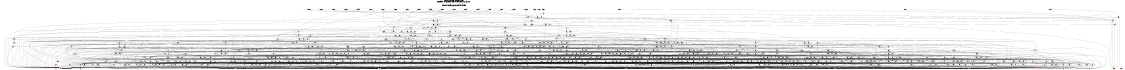 # Network structure generated by ABC

digraph network {
size = "7.5,10";
center = true;
edge [dir = back];

{
  node [shape = plaintext];
  edge [style = invis];
  LevelTitle1 [label=""];
  LevelTitle2 [label=""];
  Level16 [label = ""];
  Level15 [label = ""];
  Level14 [label = ""];
  Level13 [label = ""];
  Level12 [label = ""];
  Level11 [label = ""];
  Level10 [label = ""];
  Level9 [label = ""];
  Level8 [label = ""];
  Level7 [label = ""];
  Level6 [label = ""];
  Level5 [label = ""];
  Level4 [label = ""];
  Level3 [label = ""];
  Level2 [label = ""];
  Level1 [label = ""];
  Level0 [label = ""];
  LevelTitle1 ->  LevelTitle2 ->  Level16 ->  Level15 ->  Level14 ->  Level13 ->  Level12 ->  Level11 ->  Level10 ->  Level9 ->  Level8 ->  Level7 ->  Level6 ->  Level5 ->  Level4 ->  Level3 ->  Level2 ->  Level1 ->  Level0;
}

{
  rank = same;
  LevelTitle1;
  title1 [shape=plaintext,
          fontsize=20,
          fontname = "Times-Roman",
          label="Network structure visualized by ABC\nBenchmark \"s1488.bench\". Time was Thu Oct  8 20:27:45 2020. "
         ];
}

{
  rank = same;
  LevelTitle2;
  title2 [shape=plaintext,
          fontsize=18,
          fontname = "Times-Roman",
          label="The network contains 663 logic nodes and 6 latches.\n"
         ];
}

{
  rank = same;
  Level16;
  Node10 [label = "v13_D_20", shape = invtriangle, color = coral, fillcolor = coral];
  Node11 [label = "v13_D_21", shape = invtriangle, color = coral, fillcolor = coral];
  Node12 [label = "v13_D_16", shape = invtriangle, color = coral, fillcolor = coral];
  Node13 [label = "v13_D_22", shape = invtriangle, color = coral, fillcolor = coral];
  Node14 [label = "v13_D_19", shape = invtriangle, color = coral, fillcolor = coral];
  Node15 [label = "v13_D_18", shape = invtriangle, color = coral, fillcolor = coral];
  Node16 [label = "v13_D_11", shape = invtriangle, color = coral, fillcolor = coral];
  Node17 [label = "v13_D_23", shape = invtriangle, color = coral, fillcolor = coral];
  Node18 [label = "v13_D_6", shape = invtriangle, color = coral, fillcolor = coral];
  Node19 [label = "v13_D_15", shape = invtriangle, color = coral, fillcolor = coral];
  Node20 [label = "v13_D_9", shape = invtriangle, color = coral, fillcolor = coral];
  Node21 [label = "v13_D_10", shape = invtriangle, color = coral, fillcolor = coral];
  Node22 [label = "v13_D_8", shape = invtriangle, color = coral, fillcolor = coral];
  Node23 [label = "v13_D_24", shape = invtriangle, color = coral, fillcolor = coral];
  Node24 [label = "v13_D_14", shape = invtriangle, color = coral, fillcolor = coral];
  Node25 [label = "v13_D_7", shape = invtriangle, color = coral, fillcolor = coral];
  Node26 [label = "v13_D_17", shape = invtriangle, color = coral, fillcolor = coral];
  Node27 [label = "v13_D_12", shape = invtriangle, color = coral, fillcolor = coral];
  Node28 [label = "v13_D_13", shape = invtriangle, color = coral, fillcolor = coral];
  Node30 [label = "v12L_in", shape = box, color = coral, fillcolor = coral];
  Node33 [label = "v11L_in", shape = box, color = coral, fillcolor = coral];
  Node36 [label = "v10L_in", shape = box, color = coral, fillcolor = coral];
  Node39 [label = "v9L_in", shape = box, color = coral, fillcolor = coral];
  Node42 [label = "v8L_in", shape = box, color = coral, fillcolor = coral];
  Node45 [label = "v7L_in", shape = box, color = coral, fillcolor = coral];
}

{
  rank = same;
  Level15;
  Node616 [label = "616\n", shape = ellipse];
}

{
  rank = same;
  Level14;
  Node508 [label = "508\n", shape = ellipse];
  Node553 [label = "553\n", shape = ellipse];
  Node615 [label = "615\n", shape = ellipse];
  Node668 [label = "668\n", shape = ellipse];
}

{
  rank = same;
  Level13;
  Node461 [label = "461\n", shape = ellipse];
  Node507 [label = "507\n", shape = ellipse];
  Node552 [label = "552\n", shape = ellipse];
  Node613 [label = "613\n", shape = ellipse];
  Node667 [label = "667\n", shape = ellipse];
}

{
  rank = same;
  Level12;
  Node408 [label = "408\n", shape = ellipse];
  Node460 [label = "460\n", shape = ellipse];
  Node505 [label = "505\n", shape = ellipse];
  Node550 [label = "550\n", shape = ellipse];
  Node612 [label = "612\n", shape = ellipse];
  Node665 [label = "665\n", shape = ellipse];
  Node709 [label = "709\n", shape = ellipse];
}

{
  rank = same;
  Level11;
  Node377 [label = "377\n", shape = ellipse];
  Node407 [label = "407\n", shape = ellipse];
  Node459 [label = "459\n", shape = ellipse];
  Node490 [label = "490\n", shape = ellipse];
  Node549 [label = "549\n", shape = ellipse];
  Node611 [label = "611\n", shape = ellipse];
  Node644 [label = "644\n", shape = ellipse];
  Node708 [label = "708\n", shape = ellipse];
}

{
  rank = same;
  Level10;
  Node230 [label = "230\n", shape = ellipse];
  Node264 [label = "264\n", shape = ellipse];
  Node301 [label = "301\n", shape = ellipse];
  Node317 [label = "317\n", shape = ellipse];
  Node359 [label = "359\n", shape = ellipse];
  Node370 [label = "370\n", shape = ellipse];
  Node397 [label = "397\n", shape = ellipse];
  Node451 [label = "451\n", shape = ellipse];
  Node489 [label = "489\n", shape = ellipse];
  Node547 [label = "547\n", shape = ellipse];
  Node609 [label = "609\n", shape = ellipse];
  Node643 [label = "643\n", shape = ellipse];
  Node707 [label = "707\n", shape = ellipse];
}

{
  rank = same;
  Level9;
  Node229 [label = "229\n", shape = ellipse];
  Node262 [label = "262\n", shape = ellipse];
  Node299 [label = "299\n", shape = ellipse];
  Node300 [label = "300\n", shape = ellipse];
  Node316 [label = "316\n", shape = ellipse];
  Node337 [label = "337\n", shape = ellipse];
  Node358 [label = "358\n", shape = ellipse];
  Node369 [label = "369\n", shape = ellipse];
  Node396 [label = "396\n", shape = ellipse];
  Node450 [label = "450\n", shape = ellipse];
  Node487 [label = "487\n", shape = ellipse];
  Node532 [label = "532\n", shape = ellipse];
  Node608 [label = "608\n", shape = ellipse];
  Node614 [label = "614\n", shape = ellipse];
  Node642 [label = "642\n", shape = ellipse];
  Node701 [label = "701\n", shape = ellipse];
}

{
  rank = same;
  Level8;
  Node103 [label = "103\n", shape = ellipse];
  Node117 [label = "117\n", shape = ellipse];
  Node138 [label = "138\n", shape = ellipse];
  Node174 [label = "174\n", shape = ellipse];
  Node185 [label = "185\n", shape = ellipse];
  Node228 [label = "228\n", shape = ellipse];
  Node261 [label = "261\n", shape = ellipse];
  Node263 [label = "263\n", shape = ellipse];
  Node287 [label = "287\n", shape = ellipse];
  Node298 [label = "298\n", shape = ellipse];
  Node311 [label = "311\n", shape = ellipse];
  Node336 [label = "336\n", shape = ellipse];
  Node357 [label = "357\n", shape = ellipse];
  Node368 [label = "368\n", shape = ellipse];
  Node395 [label = "395\n", shape = ellipse];
  Node448 [label = "448\n", shape = ellipse];
  Node449 [label = "449\n", shape = ellipse];
  Node486 [label = "486\n", shape = ellipse];
  Node531 [label = "531\n", shape = ellipse];
  Node571 [label = "571\n", shape = ellipse];
  Node596 [label = "596\n", shape = ellipse];
  Node633 [label = "633\n", shape = ellipse];
  Node666 [label = "666\n", shape = ellipse];
  Node677 [label = "677\n", shape = ellipse];
  Node700 [label = "700\n", shape = ellipse];
}

{
  rank = same;
  Level7;
  Node63 [label = "63\n", shape = ellipse];
  Node102 [label = "102\n", shape = ellipse];
  Node116 [label = "116\n", shape = ellipse];
  Node136 [label = "136\n", shape = ellipse];
  Node149 [label = "149\n", shape = ellipse];
  Node173 [label = "173\n", shape = ellipse];
  Node183 [label = "183\n", shape = ellipse];
  Node199 [label = "199\n", shape = ellipse];
  Node213 [label = "213\n", shape = ellipse];
  Node227 [label = "227\n", shape = ellipse];
  Node241 [label = "241\n", shape = ellipse];
  Node259 [label = "259\n", shape = ellipse];
  Node286 [label = "286\n", shape = ellipse];
  Node297 [label = "297\n", shape = ellipse];
  Node310 [label = "310\n", shape = ellipse];
  Node335 [label = "335\n", shape = ellipse];
  Node350 [label = "350\n", shape = ellipse];
  Node367 [label = "367\n", shape = ellipse];
  Node383 [label = "383\n", shape = ellipse];
  Node394 [label = "394\n", shape = ellipse];
  Node406 [label = "406\n", shape = ellipse];
  Node428 [label = "428\n", shape = ellipse];
  Node434 [label = "434\n", shape = ellipse];
  Node442 [label = "442\n", shape = ellipse];
  Node458 [label = "458\n", shape = ellipse];
  Node485 [label = "485\n", shape = ellipse];
  Node530 [label = "530\n", shape = ellipse];
  Node548 [label = "548\n", shape = ellipse];
  Node562 [label = "562\n", shape = ellipse];
  Node570 [label = "570\n", shape = ellipse];
  Node595 [label = "595\n", shape = ellipse];
  Node602 [label = "602\n", shape = ellipse];
  Node610 [label = "610\n", shape = ellipse];
  Node632 [label = "632\n", shape = ellipse];
  Node664 [label = "664\n", shape = ellipse];
  Node676 [label = "676\n", shape = ellipse];
  Node688 [label = "688\n", shape = ellipse];
  Node699 [label = "699\n", shape = ellipse];
}

{
  rank = same;
  Level6;
  Node62 [label = "62\n", shape = ellipse];
  Node74 [label = "74\n", shape = ellipse];
  Node87 [label = "87\n", shape = ellipse];
  Node101 [label = "101\n", shape = ellipse];
  Node115 [label = "115\n", shape = ellipse];
  Node135 [label = "135\n", shape = ellipse];
  Node148 [label = "148\n", shape = ellipse];
  Node158 [label = "158\n", shape = ellipse];
  Node172 [label = "172\n", shape = ellipse];
  Node182 [label = "182\n", shape = ellipse];
  Node198 [label = "198\n", shape = ellipse];
  Node212 [label = "212\n", shape = ellipse];
  Node223 [label = "223\n", shape = ellipse];
  Node240 [label = "240\n", shape = ellipse];
  Node258 [label = "258\n", shape = ellipse];
  Node273 [label = "273\n", shape = ellipse];
  Node280 [label = "280\n", shape = ellipse];
  Node296 [label = "296\n", shape = ellipse];
  Node309 [label = "309\n", shape = ellipse];
  Node325 [label = "325\n", shape = ellipse];
  Node331 [label = "331\n", shape = ellipse];
  Node349 [label = "349\n", shape = ellipse];
  Node356 [label = "356\n", shape = ellipse];
  Node366 [label = "366\n", shape = ellipse];
  Node376 [label = "376\n", shape = ellipse];
  Node382 [label = "382\n", shape = ellipse];
  Node387 [label = "387\n", shape = ellipse];
  Node390 [label = "390\n", shape = ellipse];
  Node405 [label = "405\n", shape = ellipse];
  Node420 [label = "420\n", shape = ellipse];
  Node427 [label = "427\n", shape = ellipse];
  Node433 [label = "433\n", shape = ellipse];
  Node441 [label = "441\n", shape = ellipse];
  Node457 [label = "457\n", shape = ellipse];
  Node484 [label = "484\n", shape = ellipse];
  Node506 [label = "506\n", shape = ellipse];
  Node524 [label = "524\n", shape = ellipse];
  Node540 [label = "540\n", shape = ellipse];
  Node561 [label = "561\n", shape = ellipse];
  Node568 [label = "568\n", shape = ellipse];
  Node579 [label = "579\n", shape = ellipse];
  Node594 [label = "594\n", shape = ellipse];
  Node601 [label = "601\n", shape = ellipse];
  Node631 [label = "631\n", shape = ellipse];
  Node640 [label = "640\n", shape = ellipse];
  Node656 [label = "656\n", shape = ellipse];
  Node663 [label = "663\n", shape = ellipse];
  Node675 [label = "675\n", shape = ellipse];
  Node687 [label = "687\n", shape = ellipse];
  Node698 [label = "698\n", shape = ellipse];
}

{
  rank = same;
  Level5;
  Node61 [label = "61\n", shape = ellipse];
  Node73 [label = "73\n", shape = ellipse];
  Node86 [label = "86\n", shape = ellipse];
  Node100 [label = "100\n", shape = ellipse];
  Node114 [label = "114\n", shape = ellipse];
  Node133 [label = "133\n", shape = ellipse];
  Node134 [label = "134\n", shape = ellipse];
  Node147 [label = "147\n", shape = ellipse];
  Node157 [label = "157\n", shape = ellipse];
  Node170 [label = "170\n", shape = ellipse];
  Node171 [label = "171\n", shape = ellipse];
  Node181 [label = "181\n", shape = ellipse];
  Node190 [label = "190\n", shape = ellipse];
  Node206 [label = "206\n", shape = ellipse];
  Node211 [label = "211\n", shape = ellipse];
  Node222 [label = "222\n", shape = ellipse];
  Node239 [label = "239\n", shape = ellipse];
  Node256 [label = "256\n", shape = ellipse];
  Node272 [label = "272\n", shape = ellipse];
  Node279 [label = "279\n", shape = ellipse];
  Node295 [label = "295\n", shape = ellipse];
  Node307 [label = "307\n", shape = ellipse];
  Node324 [label = "324\n", shape = ellipse];
  Node330 [label = "330\n", shape = ellipse];
  Node334 [label = "334\n", shape = ellipse];
  Node347 [label = "347\n", shape = ellipse];
  Node355 [label = "355\n", shape = ellipse];
  Node365 [label = "365\n", shape = ellipse];
  Node375 [label = "375\n", shape = ellipse];
  Node381 [label = "381\n", shape = ellipse];
  Node386 [label = "386\n", shape = ellipse];
  Node389 [label = "389\n", shape = ellipse];
  Node404 [label = "404\n", shape = ellipse];
  Node419 [label = "419\n", shape = ellipse];
  Node426 [label = "426\n", shape = ellipse];
  Node432 [label = "432\n", shape = ellipse];
  Node440 [label = "440\n", shape = ellipse];
  Node447 [label = "447\n", shape = ellipse];
  Node456 [label = "456\n", shape = ellipse];
  Node472 [label = "472\n", shape = ellipse];
  Node483 [label = "483\n", shape = ellipse];
  Node488 [label = "488\n", shape = ellipse];
  Node500 [label = "500\n", shape = ellipse];
  Node523 [label = "523\n", shape = ellipse];
  Node539 [label = "539\n", shape = ellipse];
  Node546 [label = "546\n", shape = ellipse];
  Node551 [label = "551\n", shape = ellipse];
  Node560 [label = "560\n", shape = ellipse];
  Node567 [label = "567\n", shape = ellipse];
  Node578 [label = "578\n", shape = ellipse];
  Node593 [label = "593\n", shape = ellipse];
  Node600 [label = "600\n", shape = ellipse];
  Node624 [label = "624\n", shape = ellipse];
  Node630 [label = "630\n", shape = ellipse];
  Node639 [label = "639\n", shape = ellipse];
  Node655 [label = "655\n", shape = ellipse];
  Node662 [label = "662\n", shape = ellipse];
  Node674 [label = "674\n", shape = ellipse];
  Node686 [label = "686\n", shape = ellipse];
  Node697 [label = "697\n", shape = ellipse];
  Node706 [label = "706\n", shape = ellipse];
}

{
  rank = same;
  Level4;
  Node54 [label = "54\n", shape = ellipse];
  Node60 [label = "60\n", shape = ellipse];
  Node72 [label = "72\n", shape = ellipse];
  Node78 [label = "78\n", shape = ellipse];
  Node85 [label = "85\n", shape = ellipse];
  Node99 [label = "99\n", shape = ellipse];
  Node113 [label = "113\n", shape = ellipse];
  Node128 [label = "128\n", shape = ellipse];
  Node132 [label = "132\n", shape = ellipse];
  Node137 [label = "137\n", shape = ellipse];
  Node146 [label = "146\n", shape = ellipse];
  Node156 [label = "156\n", shape = ellipse];
  Node163 [label = "163\n", shape = ellipse];
  Node167 [label = "167\n", shape = ellipse];
  Node180 [label = "180\n", shape = ellipse];
  Node189 [label = "189\n", shape = ellipse];
  Node197 [label = "197\n", shape = ellipse];
  Node205 [label = "205\n", shape = ellipse];
  Node210 [label = "210\n", shape = ellipse];
  Node218 [label = "218\n", shape = ellipse];
  Node221 [label = "221\n", shape = ellipse];
  Node226 [label = "226\n", shape = ellipse];
  Node238 [label = "238\n", shape = ellipse];
  Node251 [label = "251\n", shape = ellipse];
  Node255 [label = "255\n", shape = ellipse];
  Node260 [label = "260\n", shape = ellipse];
  Node270 [label = "270\n", shape = ellipse];
  Node278 [label = "278\n", shape = ellipse];
  Node285 [label = "285\n", shape = ellipse];
  Node289 [label = "289\n", shape = ellipse];
  Node294 [label = "294\n", shape = ellipse];
  Node305 [label = "305\n", shape = ellipse];
  Node315 [label = "315\n", shape = ellipse];
  Node321 [label = "321\n", shape = ellipse];
  Node329 [label = "329\n", shape = ellipse];
  Node333 [label = "333\n", shape = ellipse];
  Node346 [label = "346\n", shape = ellipse];
  Node354 [label = "354\n", shape = ellipse];
  Node364 [label = "364\n", shape = ellipse];
  Node374 [label = "374\n", shape = ellipse];
  Node380 [label = "380\n", shape = ellipse];
  Node385 [label = "385\n", shape = ellipse];
  Node388 [label = "388\n", shape = ellipse];
  Node393 [label = "393\n", shape = ellipse];
  Node403 [label = "403\n", shape = ellipse];
  Node418 [label = "418\n", shape = ellipse];
  Node425 [label = "425\n", shape = ellipse];
  Node431 [label = "431\n", shape = ellipse];
  Node439 [label = "439\n", shape = ellipse];
  Node446 [label = "446\n", shape = ellipse];
  Node455 [label = "455\n", shape = ellipse];
  Node462 [label = "462\n", shape = ellipse];
  Node467 [label = "467\n", shape = ellipse];
  Node471 [label = "471\n", shape = ellipse];
  Node478 [label = "478\n", shape = ellipse];
  Node482 [label = "482\n", shape = ellipse];
  Node494 [label = "494\n", shape = ellipse];
  Node499 [label = "499\n", shape = ellipse];
  Node504 [label = "504\n", shape = ellipse];
  Node512 [label = "512\n", shape = ellipse];
  Node518 [label = "518\n", shape = ellipse];
  Node520 [label = "520\n", shape = ellipse];
  Node527 [label = "527\n", shape = ellipse];
  Node538 [label = "538\n", shape = ellipse];
  Node544 [label = "544\n", shape = ellipse];
  Node559 [label = "559\n", shape = ellipse];
  Node565 [label = "565\n", shape = ellipse];
  Node577 [label = "577\n", shape = ellipse];
  Node584 [label = "584\n", shape = ellipse];
  Node590 [label = "590\n", shape = ellipse];
  Node599 [label = "599\n", shape = ellipse];
  Node607 [label = "607\n", shape = ellipse];
  Node620 [label = "620\n", shape = ellipse];
  Node623 [label = "623\n", shape = ellipse];
  Node629 [label = "629\n", shape = ellipse];
  Node638 [label = "638\n", shape = ellipse];
  Node648 [label = "648\n", shape = ellipse];
  Node654 [label = "654\n", shape = ellipse];
  Node661 [label = "661\n", shape = ellipse];
  Node673 [label = "673\n", shape = ellipse];
  Node681 [label = "681\n", shape = ellipse];
  Node683 [label = "683\n", shape = ellipse];
  Node691 [label = "691\n", shape = ellipse];
  Node696 [label = "696\n", shape = ellipse];
  Node705 [label = "705\n", shape = ellipse];
}

{
  rank = same;
  Level3;
  Node53 [label = "53\n", shape = ellipse];
  Node59 [label = "59\n", shape = ellipse];
  Node68 [label = "68\n", shape = ellipse];
  Node71 [label = "71\n", shape = ellipse];
  Node77 [label = "77\n", shape = ellipse];
  Node84 [label = "84\n", shape = ellipse];
  Node92 [label = "92\n", shape = ellipse];
  Node94 [label = "94\n", shape = ellipse];
  Node98 [label = "98\n", shape = ellipse];
  Node106 [label = "106\n", shape = ellipse];
  Node111 [label = "111\n", shape = ellipse];
  Node122 [label = "122\n", shape = ellipse];
  Node127 [label = "127\n", shape = ellipse];
  Node131 [label = "131\n", shape = ellipse];
  Node145 [label = "145\n", shape = ellipse];
  Node155 [label = "155\n", shape = ellipse];
  Node162 [label = "162\n", shape = ellipse];
  Node166 [label = "166\n", shape = ellipse];
  Node169 [label = "169\n", shape = ellipse];
  Node179 [label = "179\n", shape = ellipse];
  Node188 [label = "188\n", shape = ellipse];
  Node195 [label = "195\n", shape = ellipse];
  Node204 [label = "204\n", shape = ellipse];
  Node209 [label = "209\n", shape = ellipse];
  Node217 [label = "217\n", shape = ellipse];
  Node220 [label = "220\n", shape = ellipse];
  Node225 [label = "225\n", shape = ellipse];
  Node234 [label = "234\n", shape = ellipse];
  Node237 [label = "237\n", shape = ellipse];
  Node244 [label = "244\n", shape = ellipse];
  Node247 [label = "247\n", shape = ellipse];
  Node250 [label = "250\n", shape = ellipse];
  Node254 [label = "254\n", shape = ellipse];
  Node267 [label = "267\n", shape = ellipse];
  Node277 [label = "277\n", shape = ellipse];
  Node283 [label = "283\n", shape = ellipse];
  Node288 [label = "288\n", shape = ellipse];
  Node293 [label = "293\n", shape = ellipse];
  Node304 [label = "304\n", shape = ellipse];
  Node314 [label = "314\n", shape = ellipse];
  Node320 [label = "320\n", shape = ellipse];
  Node323 [label = "323\n", shape = ellipse];
  Node328 [label = "328\n", shape = ellipse];
  Node332 [label = "332\n", shape = ellipse];
  Node340 [label = "340\n", shape = ellipse];
  Node345 [label = "345\n", shape = ellipse];
  Node353 [label = "353\n", shape = ellipse];
  Node363 [label = "363\n", shape = ellipse];
  Node373 [label = "373\n", shape = ellipse];
  Node378 [label = "378\n", shape = ellipse];
  Node384 [label = "384\n", shape = ellipse];
  Node392 [label = "392\n", shape = ellipse];
  Node402 [label = "402\n", shape = ellipse];
  Node415 [label = "415\n", shape = ellipse];
  Node424 [label = "424\n", shape = ellipse];
  Node430 [label = "430\n", shape = ellipse];
  Node438 [label = "438\n", shape = ellipse];
  Node445 [label = "445\n", shape = ellipse];
  Node454 [label = "454\n", shape = ellipse];
  Node465 [label = "465\n", shape = ellipse];
  Node470 [label = "470\n", shape = ellipse];
  Node475 [label = "475\n", shape = ellipse];
  Node477 [label = "477\n", shape = ellipse];
  Node481 [label = "481\n", shape = ellipse];
  Node493 [label = "493\n", shape = ellipse];
  Node496 [label = "496\n", shape = ellipse];
  Node498 [label = "498\n", shape = ellipse];
  Node503 [label = "503\n", shape = ellipse];
  Node511 [label = "511\n", shape = ellipse];
  Node515 [label = "515\n", shape = ellipse];
  Node517 [label = "517\n", shape = ellipse];
  Node519 [label = "519\n", shape = ellipse];
  Node526 [label = "526\n", shape = ellipse];
  Node529 [label = "529\n", shape = ellipse];
  Node534 [label = "534\n", shape = ellipse];
  Node537 [label = "537\n", shape = ellipse];
  Node543 [label = "543\n", shape = ellipse];
  Node557 [label = "557\n", shape = ellipse];
  Node564 [label = "564\n", shape = ellipse];
  Node574 [label = "574\n", shape = ellipse];
  Node576 [label = "576\n", shape = ellipse];
  Node583 [label = "583\n", shape = ellipse];
  Node586 [label = "586\n", shape = ellipse];
  Node589 [label = "589\n", shape = ellipse];
  Node592 [label = "592\n", shape = ellipse];
  Node597 [label = "597\n", shape = ellipse];
  Node606 [label = "606\n", shape = ellipse];
  Node619 [label = "619\n", shape = ellipse];
  Node625 [label = "625\n", shape = ellipse];
  Node628 [label = "628\n", shape = ellipse];
  Node637 [label = "637\n", shape = ellipse];
  Node641 [label = "641\n", shape = ellipse];
  Node647 [label = "647\n", shape = ellipse];
  Node652 [label = "652\n", shape = ellipse];
  Node658 [label = "658\n", shape = ellipse];
  Node660 [label = "660\n", shape = ellipse];
  Node672 [label = "672\n", shape = ellipse];
  Node680 [label = "680\n", shape = ellipse];
  Node682 [label = "682\n", shape = ellipse];
  Node685 [label = "685\n", shape = ellipse];
  Node690 [label = "690\n", shape = ellipse];
  Node695 [label = "695\n", shape = ellipse];
  Node704 [label = "704\n", shape = ellipse];
}

{
  rank = same;
  Level2;
  Node51 [label = "51\n", shape = ellipse];
  Node52 [label = "52\n", shape = ellipse];
  Node55 [label = "55\n", shape = ellipse];
  Node58 [label = "58\n", shape = ellipse];
  Node66 [label = "66\n", shape = ellipse];
  Node67 [label = "67\n", shape = ellipse];
  Node70 [label = "70\n", shape = ellipse];
  Node76 [label = "76\n", shape = ellipse];
  Node81 [label = "81\n", shape = ellipse];
  Node83 [label = "83\n", shape = ellipse];
  Node90 [label = "90\n", shape = ellipse];
  Node91 [label = "91\n", shape = ellipse];
  Node93 [label = "93\n", shape = ellipse];
  Node97 [label = "97\n", shape = ellipse];
  Node105 [label = "105\n", shape = ellipse];
  Node108 [label = "108\n", shape = ellipse];
  Node110 [label = "110\n", shape = ellipse];
  Node120 [label = "120\n", shape = ellipse];
  Node121 [label = "121\n", shape = ellipse];
  Node123 [label = "123\n", shape = ellipse];
  Node126 [label = "126\n", shape = ellipse];
  Node130 [label = "130\n", shape = ellipse];
  Node140 [label = "140\n", shape = ellipse];
  Node142 [label = "142\n", shape = ellipse];
  Node144 [label = "144\n", shape = ellipse];
  Node151 [label = "151\n", shape = ellipse];
  Node153 [label = "153\n", shape = ellipse];
  Node154 [label = "154\n", shape = ellipse];
  Node161 [label = "161\n", shape = ellipse];
  Node164 [label = "164\n", shape = ellipse];
  Node165 [label = "165\n", shape = ellipse];
  Node168 [label = "168\n", shape = ellipse];
  Node176 [label = "176\n", shape = ellipse];
  Node178 [label = "178\n", shape = ellipse];
  Node186 [label = "186\n", shape = ellipse];
  Node187 [label = "187\n", shape = ellipse];
  Node192 [label = "192\n", shape = ellipse];
  Node194 [label = "194\n", shape = ellipse];
  Node201 [label = "201\n", shape = ellipse];
  Node203 [label = "203\n", shape = ellipse];
  Node207 [label = "207\n", shape = ellipse];
  Node214 [label = "214\n", shape = ellipse];
  Node216 [label = "216\n", shape = ellipse];
  Node219 [label = "219\n", shape = ellipse];
  Node224 [label = "224\n", shape = ellipse];
  Node232 [label = "232\n", shape = ellipse];
  Node235 [label = "235\n", shape = ellipse];
  Node243 [label = "243\n", shape = ellipse];
  Node246 [label = "246\n", shape = ellipse];
  Node248 [label = "248\n", shape = ellipse];
  Node249 [label = "249\n", shape = ellipse];
  Node253 [label = "253\n", shape = ellipse];
  Node257 [label = "257\n", shape = ellipse];
  Node266 [label = "266\n", shape = ellipse];
  Node269 [label = "269\n", shape = ellipse];
  Node275 [label = "275\n", shape = ellipse];
  Node276 [label = "276\n", shape = ellipse];
  Node281 [label = "281\n", shape = ellipse];
  Node282 [label = "282\n", shape = ellipse];
  Node290 [label = "290\n", shape = ellipse];
  Node292 [label = "292\n", shape = ellipse];
  Node303 [label = "303\n", shape = ellipse];
  Node306 [label = "306\n", shape = ellipse];
  Node308 [label = "308\n", shape = ellipse];
  Node313 [label = "313\n", shape = ellipse];
  Node318 [label = "318\n", shape = ellipse];
  Node319 [label = "319\n", shape = ellipse];
  Node322 [label = "322\n", shape = ellipse];
  Node326 [label = "326\n", shape = ellipse];
  Node327 [label = "327\n", shape = ellipse];
  Node338 [label = "338\n", shape = ellipse];
  Node339 [label = "339\n", shape = ellipse];
  Node344 [label = "344\n", shape = ellipse];
  Node348 [label = "348\n", shape = ellipse];
  Node351 [label = "351\n", shape = ellipse];
  Node352 [label = "352\n", shape = ellipse];
  Node360 [label = "360\n", shape = ellipse];
  Node361 [label = "361\n", shape = ellipse];
  Node362 [label = "362\n", shape = ellipse];
  Node372 [label = "372\n", shape = ellipse];
  Node379 [label = "379\n", shape = ellipse];
  Node391 [label = "391\n", shape = ellipse];
  Node399 [label = "399\n", shape = ellipse];
  Node400 [label = "400\n", shape = ellipse];
  Node401 [label = "401\n", shape = ellipse];
  Node410 [label = "410\n", shape = ellipse];
  Node412 [label = "412\n", shape = ellipse];
  Node414 [label = "414\n", shape = ellipse];
  Node417 [label = "417\n", shape = ellipse];
  Node421 [label = "421\n", shape = ellipse];
  Node423 [label = "423\n", shape = ellipse];
  Node429 [label = "429\n", shape = ellipse];
  Node436 [label = "436\n", shape = ellipse];
  Node437 [label = "437\n", shape = ellipse];
  Node443 [label = "443\n", shape = ellipse];
  Node444 [label = "444\n", shape = ellipse];
  Node452 [label = "452\n", shape = ellipse];
  Node453 [label = "453\n", shape = ellipse];
  Node464 [label = "464\n", shape = ellipse];
  Node468 [label = "468\n", shape = ellipse];
  Node469 [label = "469\n", shape = ellipse];
  Node474 [label = "474\n", shape = ellipse];
  Node476 [label = "476\n", shape = ellipse];
  Node479 [label = "479\n", shape = ellipse];
  Node491 [label = "491\n", shape = ellipse];
  Node492 [label = "492\n", shape = ellipse];
  Node495 [label = "495\n", shape = ellipse];
  Node497 [label = "497\n", shape = ellipse];
  Node501 [label = "501\n", shape = ellipse];
  Node502 [label = "502\n", shape = ellipse];
  Node509 [label = "509\n", shape = ellipse];
  Node510 [label = "510\n", shape = ellipse];
  Node514 [label = "514\n", shape = ellipse];
  Node516 [label = "516\n", shape = ellipse];
  Node522 [label = "522\n", shape = ellipse];
  Node525 [label = "525\n", shape = ellipse];
  Node528 [label = "528\n", shape = ellipse];
  Node533 [label = "533\n", shape = ellipse];
  Node535 [label = "535\n", shape = ellipse];
  Node542 [label = "542\n", shape = ellipse];
  Node554 [label = "554\n", shape = ellipse];
  Node556 [label = "556\n", shape = ellipse];
  Node563 [label = "563\n", shape = ellipse];
  Node566 [label = "566\n", shape = ellipse];
  Node569 [label = "569\n", shape = ellipse];
  Node573 [label = "573\n", shape = ellipse];
  Node575 [label = "575\n", shape = ellipse];
  Node581 [label = "581\n", shape = ellipse];
  Node582 [label = "582\n", shape = ellipse];
  Node585 [label = "585\n", shape = ellipse];
  Node588 [label = "588\n", shape = ellipse];
  Node591 [label = "591\n", shape = ellipse];
  Node598 [label = "598\n", shape = ellipse];
  Node604 [label = "604\n", shape = ellipse];
  Node605 [label = "605\n", shape = ellipse];
  Node618 [label = "618\n", shape = ellipse];
  Node621 [label = "621\n", shape = ellipse];
  Node622 [label = "622\n", shape = ellipse];
  Node627 [label = "627\n", shape = ellipse];
  Node635 [label = "635\n", shape = ellipse];
  Node636 [label = "636\n", shape = ellipse];
  Node645 [label = "645\n", shape = ellipse];
  Node646 [label = "646\n", shape = ellipse];
  Node649 [label = "649\n", shape = ellipse];
  Node651 [label = "651\n", shape = ellipse];
  Node657 [label = "657\n", shape = ellipse];
  Node659 [label = "659\n", shape = ellipse];
  Node669 [label = "669\n", shape = ellipse];
  Node670 [label = "670\n", shape = ellipse];
  Node678 [label = "678\n", shape = ellipse];
  Node679 [label = "679\n", shape = ellipse];
  Node684 [label = "684\n", shape = ellipse];
  Node689 [label = "689\n", shape = ellipse];
  Node692 [label = "692\n", shape = ellipse];
  Node694 [label = "694\n", shape = ellipse];
  Node702 [label = "702\n", shape = ellipse];
  Node703 [label = "703\n", shape = ellipse];
}

{
  rank = same;
  Level1;
  Node47 [label = "47\n", shape = ellipse];
  Node48 [label = "48\n", shape = ellipse];
  Node49 [label = "49\n", shape = ellipse];
  Node50 [label = "50\n", shape = ellipse];
  Node56 [label = "56\n", shape = ellipse];
  Node57 [label = "57\n", shape = ellipse];
  Node64 [label = "64\n", shape = ellipse];
  Node65 [label = "65\n", shape = ellipse];
  Node69 [label = "69\n", shape = ellipse];
  Node75 [label = "75\n", shape = ellipse];
  Node79 [label = "79\n", shape = ellipse];
  Node80 [label = "80\n", shape = ellipse];
  Node82 [label = "82\n", shape = ellipse];
  Node88 [label = "88\n", shape = ellipse];
  Node89 [label = "89\n", shape = ellipse];
  Node95 [label = "95\n", shape = ellipse];
  Node96 [label = "96\n", shape = ellipse];
  Node104 [label = "104\n", shape = ellipse];
  Node107 [label = "107\n", shape = ellipse];
  Node109 [label = "109\n", shape = ellipse];
  Node112 [label = "112\n", shape = ellipse];
  Node118 [label = "118\n", shape = ellipse];
  Node119 [label = "119\n", shape = ellipse];
  Node124 [label = "124\n", shape = ellipse];
  Node125 [label = "125\n", shape = ellipse];
  Node129 [label = "129\n", shape = ellipse];
  Node139 [label = "139\n", shape = ellipse];
  Node141 [label = "141\n", shape = ellipse];
  Node143 [label = "143\n", shape = ellipse];
  Node150 [label = "150\n", shape = ellipse];
  Node152 [label = "152\n", shape = ellipse];
  Node159 [label = "159\n", shape = ellipse];
  Node160 [label = "160\n", shape = ellipse];
  Node175 [label = "175\n", shape = ellipse];
  Node177 [label = "177\n", shape = ellipse];
  Node184 [label = "184\n", shape = ellipse];
  Node191 [label = "191\n", shape = ellipse];
  Node193 [label = "193\n", shape = ellipse];
  Node196 [label = "196\n", shape = ellipse];
  Node200 [label = "200\n", shape = ellipse];
  Node202 [label = "202\n", shape = ellipse];
  Node208 [label = "208\n", shape = ellipse];
  Node215 [label = "215\n", shape = ellipse];
  Node231 [label = "231\n", shape = ellipse];
  Node233 [label = "233\n", shape = ellipse];
  Node236 [label = "236\n", shape = ellipse];
  Node242 [label = "242\n", shape = ellipse];
  Node245 [label = "245\n", shape = ellipse];
  Node252 [label = "252\n", shape = ellipse];
  Node265 [label = "265\n", shape = ellipse];
  Node268 [label = "268\n", shape = ellipse];
  Node271 [label = "271\n", shape = ellipse];
  Node274 [label = "274\n", shape = ellipse];
  Node284 [label = "284\n", shape = ellipse];
  Node291 [label = "291\n", shape = ellipse];
  Node302 [label = "302\n", shape = ellipse];
  Node312 [label = "312\n", shape = ellipse];
  Node341 [label = "341\n", shape = ellipse];
  Node342 [label = "342\n", shape = ellipse];
  Node343 [label = "343\n", shape = ellipse];
  Node371 [label = "371\n", shape = ellipse];
  Node398 [label = "398\n", shape = ellipse];
  Node409 [label = "409\n", shape = ellipse];
  Node411 [label = "411\n", shape = ellipse];
  Node413 [label = "413\n", shape = ellipse];
  Node416 [label = "416\n", shape = ellipse];
  Node422 [label = "422\n", shape = ellipse];
  Node435 [label = "435\n", shape = ellipse];
  Node463 [label = "463\n", shape = ellipse];
  Node466 [label = "466\n", shape = ellipse];
  Node473 [label = "473\n", shape = ellipse];
  Node480 [label = "480\n", shape = ellipse];
  Node513 [label = "513\n", shape = ellipse];
  Node521 [label = "521\n", shape = ellipse];
  Node536 [label = "536\n", shape = ellipse];
  Node541 [label = "541\n", shape = ellipse];
  Node545 [label = "545\n", shape = ellipse];
  Node555 [label = "555\n", shape = ellipse];
  Node558 [label = "558\n", shape = ellipse];
  Node572 [label = "572\n", shape = ellipse];
  Node580 [label = "580\n", shape = ellipse];
  Node587 [label = "587\n", shape = ellipse];
  Node603 [label = "603\n", shape = ellipse];
  Node617 [label = "617\n", shape = ellipse];
  Node626 [label = "626\n", shape = ellipse];
  Node634 [label = "634\n", shape = ellipse];
  Node650 [label = "650\n", shape = ellipse];
  Node653 [label = "653\n", shape = ellipse];
  Node671 [label = "671\n", shape = ellipse];
  Node693 [label = "693\n", shape = ellipse];
}

{
  rank = same;
  Level0;
  Node1 [label = "clock", shape = triangle, color = coral, fillcolor = coral];
  Node2 [label = "CLR", shape = triangle, color = coral, fillcolor = coral];
  Node3 [label = "v6", shape = triangle, color = coral, fillcolor = coral];
  Node4 [label = "v5", shape = triangle, color = coral, fillcolor = coral];
  Node5 [label = "v4", shape = triangle, color = coral, fillcolor = coral];
  Node6 [label = "v3", shape = triangle, color = coral, fillcolor = coral];
  Node7 [label = "v2", shape = triangle, color = coral, fillcolor = coral];
  Node8 [label = "v1", shape = triangle, color = coral, fillcolor = coral];
  Node9 [label = "v0", shape = triangle, color = coral, fillcolor = coral];
  Node31 [label = "v12L", shape = box, color = coral, fillcolor = coral];
  Node34 [label = "v11L", shape = box, color = coral, fillcolor = coral];
  Node37 [label = "v10L", shape = box, color = coral, fillcolor = coral];
  Node40 [label = "v9L", shape = box, color = coral, fillcolor = coral];
  Node43 [label = "v8L", shape = box, color = coral, fillcolor = coral];
  Node46 [label = "v7L", shape = box, color = coral, fillcolor = coral];
}

title1 -> title2 [style = invis];
title2 -> Node10 [style = invis];
title2 -> Node11 [style = invis];
title2 -> Node12 [style = invis];
title2 -> Node13 [style = invis];
title2 -> Node14 [style = invis];
title2 -> Node15 [style = invis];
title2 -> Node16 [style = invis];
title2 -> Node17 [style = invis];
title2 -> Node18 [style = invis];
title2 -> Node19 [style = invis];
title2 -> Node20 [style = invis];
title2 -> Node21 [style = invis];
title2 -> Node22 [style = invis];
title2 -> Node23 [style = invis];
title2 -> Node24 [style = invis];
title2 -> Node25 [style = invis];
title2 -> Node26 [style = invis];
title2 -> Node27 [style = invis];
title2 -> Node28 [style = invis];
title2 -> Node30 [style = invis];
title2 -> Node33 [style = invis];
title2 -> Node36 [style = invis];
title2 -> Node39 [style = invis];
title2 -> Node42 [style = invis];
title2 -> Node45 [style = invis];
Node10 -> Node11 [style = invis];
Node11 -> Node12 [style = invis];
Node12 -> Node13 [style = invis];
Node13 -> Node14 [style = invis];
Node14 -> Node15 [style = invis];
Node15 -> Node16 [style = invis];
Node16 -> Node17 [style = invis];
Node17 -> Node18 [style = invis];
Node18 -> Node19 [style = invis];
Node19 -> Node20 [style = invis];
Node20 -> Node21 [style = invis];
Node21 -> Node22 [style = invis];
Node22 -> Node23 [style = invis];
Node23 -> Node24 [style = invis];
Node24 -> Node25 [style = invis];
Node25 -> Node26 [style = invis];
Node26 -> Node27 [style = invis];
Node27 -> Node28 [style = invis];
Node10 -> Node54 [style = solid];
Node11 -> Node63 [style = solid];
Node12 -> Node74 [style = solid];
Node13 -> Node87 [style = solid];
Node14 -> Node103 [style = solid];
Node15 -> Node117 [style = solid];
Node16 -> Node138 [style = solid];
Node17 -> Node149 [style = solid];
Node18 -> Node174 [style = solid];
Node19 -> Node185 [style = solid];
Node20 -> Node199 [style = solid];
Node21 -> Node230 [style = solid];
Node22 -> Node264 [style = solid];
Node23 -> Node301 [style = solid];
Node24 -> Node317 [style = solid];
Node25 -> Node337 [style = solid];
Node26 -> Node359 [style = solid];
Node27 -> Node377 [style = solid];
Node28 -> Node408 [style = solid];
Node30 -> Node461 [style = solid];
Node33 -> Node508 [style = solid];
Node36 -> Node553 [style = solid];
Node39 -> Node616 [style = solid];
Node42 -> Node668 [style = solid];
Node45 -> Node709 [style = solid];
Node47 -> Node31 [style = solid];
Node47 -> Node34 [style = solid];
Node48 -> Node40 [style = solid];
Node48 -> Node43 [style = solid];
Node49 -> Node3 [style = solid];
Node49 -> Node8 [style = solid];
Node50 -> Node6 [style = solid];
Node50 -> Node46 [style = solid];
Node51 -> Node37 [style = solid];
Node51 -> Node50 [style = solid];
Node52 -> Node47 [style = solid];
Node52 -> Node48 [style = solid];
Node53 -> Node49 [style = solid];
Node53 -> Node52 [style = solid];
Node54 -> Node51 [style = solid];
Node54 -> Node53 [style = solid];
Node55 -> Node7 [style = solid];
Node55 -> Node48 [style = solid];
Node56 -> Node4 [style = solid];
Node56 -> Node5 [style = solid];
Node57 -> Node40 [style = solid];
Node57 -> Node43 [style = solid];
Node58 -> Node34 [style = solid];
Node58 -> Node57 [style = solid];
Node59 -> Node56 [style = solid];
Node59 -> Node58 [style = solid];
Node60 -> Node55 [style = solid];
Node60 -> Node59 [style = solid];
Node61 -> Node46 [style = solid];
Node61 -> Node60 [style = solid];
Node62 -> Node37 [style = solid];
Node62 -> Node61 [style = solid];
Node63 -> Node31 [style = solid];
Node63 -> Node62 [style = solid];
Node64 -> Node3 [style = solid];
Node64 -> Node6 [style = solid];
Node65 -> Node40 [style = solid];
Node65 -> Node46 [style = solid];
Node66 -> Node34 [style = solid];
Node66 -> Node65 [style = solid];
Node67 -> Node31 [style = solid];
Node67 -> Node64 [style = solid];
Node68 -> Node66 [style = solid];
Node68 -> Node67 [style = solid];
Node69 -> Node7 [style = solid];
Node69 -> Node46 [style = solid];
Node70 -> Node40 [style = solid];
Node70 -> Node69 [style = solid];
Node71 -> Node47 [style = solid];
Node71 -> Node70 [style = solid];
Node72 -> Node68 [style = solid];
Node72 -> Node71 [style = solid];
Node73 -> Node43 [style = solid];
Node73 -> Node72 [style = solid];
Node74 -> Node37 [style = solid];
Node74 -> Node73 [style = solid];
Node75 -> Node31 [style = solid];
Node75 -> Node37 [style = solid];
Node76 -> Node34 [style = solid];
Node76 -> Node75 [style = solid];
Node77 -> Node46 [style = solid];
Node77 -> Node76 [style = solid];
Node78 -> Node48 [style = solid];
Node78 -> Node77 [style = solid];
Node79 -> Node34 [style = solid];
Node79 -> Node43 [style = solid];
Node80 -> Node7 [style = solid];
Node80 -> Node31 [style = solid];
Node81 -> Node79 [style = solid];
Node81 -> Node80 [style = solid];
Node82 -> Node40 [style = solid];
Node82 -> Node43 [style = solid];
Node83 -> Node31 [style = solid];
Node83 -> Node82 [style = solid];
Node84 -> Node81 [style = solid];
Node84 -> Node83 [style = solid];
Node85 -> Node46 [style = solid];
Node85 -> Node84 [style = solid];
Node86 -> Node37 [style = solid];
Node86 -> Node85 [style = solid];
Node87 -> Node78 [style = solid];
Node87 -> Node86 [style = solid];
Node88 -> Node7 [style = solid];
Node88 -> Node37 [style = solid];
Node89 -> Node43 [style = solid];
Node89 -> Node46 [style = solid];
Node90 -> Node40 [style = solid];
Node90 -> Node89 [style = solid];
Node91 -> Node47 [style = solid];
Node91 -> Node88 [style = solid];
Node92 -> Node90 [style = solid];
Node92 -> Node91 [style = solid];
Node93 -> Node3 [style = solid];
Node93 -> Node75 [style = solid];
Node94 -> Node48 [style = solid];
Node94 -> Node93 [style = solid];
Node95 -> Node37 [style = solid];
Node95 -> Node40 [style = solid];
Node96 -> Node3 [style = solid];
Node96 -> Node43 [style = solid];
Node97 -> Node31 [style = solid];
Node97 -> Node96 [style = solid];
Node98 -> Node95 [style = solid];
Node98 -> Node97 [style = solid];
Node99 -> Node94 [style = solid];
Node99 -> Node98 [style = solid];
Node100 -> Node6 [style = solid];
Node100 -> Node99 [style = solid];
Node101 -> Node46 [style = solid];
Node101 -> Node100 [style = solid];
Node102 -> Node34 [style = solid];
Node102 -> Node101 [style = solid];
Node103 -> Node92 [style = solid];
Node103 -> Node102 [style = solid];
Node104 -> Node34 [style = solid];
Node104 -> Node37 [style = solid];
Node105 -> Node57 [style = solid];
Node105 -> Node104 [style = solid];
Node106 -> Node56 [style = solid];
Node106 -> Node105 [style = solid];
Node107 -> Node9 [style = solid];
Node107 -> Node37 [style = solid];
Node108 -> Node57 [style = solid];
Node108 -> Node107 [style = solid];
Node109 -> Node7 [style = solid];
Node109 -> Node40 [style = solid];
Node110 -> Node43 [style = solid];
Node110 -> Node109 [style = solid];
Node111 -> Node108 [style = solid];
Node111 -> Node110 [style = solid];
Node112 -> Node4 [style = solid];
Node112 -> Node5 [style = solid];
Node113 -> Node111 [style = solid];
Node113 -> Node112 [style = solid];
Node114 -> Node34 [style = solid];
Node114 -> Node113 [style = solid];
Node115 -> Node106 [style = solid];
Node115 -> Node114 [style = solid];
Node116 -> Node46 [style = solid];
Node116 -> Node115 [style = solid];
Node117 -> Node31 [style = solid];
Node117 -> Node116 [style = solid];
Node118 -> Node31 [style = solid];
Node118 -> Node34 [style = solid];
Node119 -> Node37 [style = solid];
Node119 -> Node43 [style = solid];
Node120 -> Node118 [style = solid];
Node120 -> Node119 [style = solid];
Node121 -> Node40 [style = solid];
Node121 -> Node104 [style = solid];
Node122 -> Node43 [style = solid];
Node122 -> Node121 [style = solid];
Node123 -> Node56 [style = solid];
Node123 -> Node79 [style = solid];
Node124 -> Node9 [style = solid];
Node124 -> Node34 [style = solid];
Node125 -> Node34 [style = solid];
Node125 -> Node37 [style = solid];
Node126 -> Node124 [style = solid];
Node126 -> Node125 [style = solid];
Node127 -> Node40 [style = solid];
Node127 -> Node126 [style = solid];
Node128 -> Node43 [style = solid];
Node128 -> Node127 [style = solid];
Node129 -> Node7 [style = solid];
Node129 -> Node34 [style = solid];
Node130 -> Node34 [style = solid];
Node130 -> Node64 [style = solid];
Node131 -> Node129 [style = solid];
Node131 -> Node130 [style = solid];
Node132 -> Node43 [style = solid];
Node132 -> Node131 [style = solid];
Node133 -> Node123 [style = solid];
Node133 -> Node128 [style = solid];
Node134 -> Node31 [style = solid];
Node134 -> Node132 [style = solid];
Node135 -> Node133 [style = solid];
Node135 -> Node134 [style = solid];
Node136 -> Node46 [style = solid];
Node136 -> Node135 [style = solid];
Node137 -> Node120 [style = solid];
Node137 -> Node122 [style = solid];
Node138 -> Node136 [style = solid];
Node138 -> Node137 [style = solid];
Node139 -> Node37 [style = solid];
Node139 -> Node40 [style = solid];
Node140 -> Node47 [style = solid];
Node140 -> Node139 [style = solid];
Node141 -> Node9 [style = solid];
Node141 -> Node37 [style = solid];
Node142 -> Node118 [style = solid];
Node142 -> Node141 [style = solid];
Node143 -> Node3 [style = solid];
Node143 -> Node31 [style = solid];
Node144 -> Node104 [style = solid];
Node144 -> Node143 [style = solid];
Node145 -> Node142 [style = solid];
Node145 -> Node144 [style = solid];
Node146 -> Node40 [style = solid];
Node146 -> Node145 [style = solid];
Node147 -> Node140 [style = solid];
Node147 -> Node146 [style = solid];
Node148 -> Node46 [style = solid];
Node148 -> Node147 [style = solid];
Node149 -> Node43 [style = solid];
Node149 -> Node148 [style = solid];
Node150 -> Node31 [style = solid];
Node150 -> Node40 [style = solid];
Node151 -> Node104 [style = solid];
Node151 -> Node150 [style = solid];
Node152 -> Node37 [style = solid];
Node152 -> Node46 [style = solid];
Node153 -> Node31 [style = solid];
Node153 -> Node152 [style = solid];
Node154 -> Node31 [style = solid];
Node154 -> Node104 [style = solid];
Node155 -> Node153 [style = solid];
Node155 -> Node154 [style = solid];
Node156 -> Node40 [style = solid];
Node156 -> Node155 [style = solid];
Node157 -> Node151 [style = solid];
Node157 -> Node156 [style = solid];
Node158 -> Node43 [style = solid];
Node158 -> Node157 [style = solid];
Node159 -> Node31 [style = solid];
Node159 -> Node37 [style = solid];
Node160 -> Node4 [style = solid];
Node160 -> Node5 [style = solid];
Node161 -> Node37 [style = solid];
Node161 -> Node160 [style = solid];
Node162 -> Node31 [style = solid];
Node162 -> Node161 [style = solid];
Node163 -> Node34 [style = solid];
Node163 -> Node162 [style = solid];
Node164 -> Node34 [style = solid];
Node164 -> Node88 [style = solid];
Node165 -> Node34 [style = solid];
Node165 -> Node109 [style = solid];
Node166 -> Node164 [style = solid];
Node166 -> Node165 [style = solid];
Node167 -> Node43 [style = solid];
Node167 -> Node166 [style = solid];
Node168 -> Node118 [style = solid];
Node168 -> Node119 [style = solid];
Node169 -> Node40 [style = solid];
Node169 -> Node168 [style = solid];
Node170 -> Node159 [style = solid];
Node170 -> Node163 [style = solid];
Node171 -> Node167 [style = solid];
Node171 -> Node169 [style = solid];
Node172 -> Node170 [style = solid];
Node172 -> Node171 [style = solid];
Node173 -> Node46 [style = solid];
Node173 -> Node172 [style = solid];
Node174 -> Node158 [style = solid];
Node174 -> Node173 [style = solid];
Node175 -> Node34 [style = solid];
Node175 -> Node43 [style = solid];
Node176 -> Node109 [style = solid];
Node176 -> Node175 [style = solid];
Node177 -> Node34 [style = solid];
Node177 -> Node37 [style = solid];
Node178 -> Node9 [style = solid];
Node178 -> Node177 [style = solid];
Node179 -> Node104 [style = solid];
Node179 -> Node178 [style = solid];
Node180 -> Node57 [style = solid];
Node180 -> Node179 [style = solid];
Node181 -> Node176 [style = solid];
Node181 -> Node180 [style = solid];
Node182 -> Node5 [style = solid];
Node182 -> Node181 [style = solid];
Node183 -> Node4 [style = solid];
Node183 -> Node182 [style = solid];
Node184 -> Node31 [style = solid];
Node184 -> Node46 [style = solid];
Node185 -> Node183 [style = solid];
Node185 -> Node184 [style = solid];
Node186 -> Node43 [style = solid];
Node186 -> Node177 [style = solid];
Node187 -> Node43 [style = solid];
Node187 -> Node104 [style = solid];
Node188 -> Node46 [style = solid];
Node188 -> Node187 [style = solid];
Node189 -> Node186 [style = solid];
Node189 -> Node188 [style = solid];
Node190 -> Node40 [style = solid];
Node190 -> Node189 [style = solid];
Node191 -> Node7 [style = solid];
Node191 -> Node43 [style = solid];
Node192 -> Node40 [style = solid];
Node192 -> Node191 [style = solid];
Node193 -> Node9 [style = solid];
Node193 -> Node43 [style = solid];
Node194 -> Node34 [style = solid];
Node194 -> Node193 [style = solid];
Node195 -> Node192 [style = solid];
Node195 -> Node194 [style = solid];
Node196 -> Node37 [style = solid];
Node196 -> Node46 [style = solid];
Node197 -> Node195 [style = solid];
Node197 -> Node196 [style = solid];
Node198 -> Node190 [style = solid];
Node198 -> Node197 [style = solid];
Node199 -> Node31 [style = solid];
Node199 -> Node198 [style = solid];
Node200 -> Node31 [style = solid];
Node200 -> Node40 [style = solid];
Node201 -> Node37 [style = solid];
Node201 -> Node200 [style = solid];
Node202 -> Node7 [style = solid];
Node202 -> Node46 [style = solid];
Node203 -> Node31 [style = solid];
Node203 -> Node202 [style = solid];
Node204 -> Node95 [style = solid];
Node204 -> Node203 [style = solid];
Node205 -> Node201 [style = solid];
Node205 -> Node204 [style = solid];
Node206 -> Node34 [style = solid];
Node206 -> Node205 [style = solid];
Node207 -> Node40 [style = solid];
Node207 -> Node159 [style = solid];
Node208 -> Node31 [style = solid];
Node208 -> Node37 [style = solid];
Node209 -> Node207 [style = solid];
Node209 -> Node208 [style = solid];
Node210 -> Node46 [style = solid];
Node210 -> Node209 [style = solid];
Node211 -> Node34 [style = solid];
Node211 -> Node210 [style = solid];
Node212 -> Node206 [style = solid];
Node212 -> Node211 [style = solid];
Node213 -> Node43 [style = solid];
Node213 -> Node212 [style = solid];
Node214 -> Node34 [style = solid];
Node214 -> Node48 [style = solid];
Node215 -> Node43 [style = solid];
Node215 -> Node46 [style = solid];
Node216 -> Node40 [style = solid];
Node216 -> Node215 [style = solid];
Node217 -> Node214 [style = solid];
Node217 -> Node216 [style = solid];
Node218 -> Node56 [style = solid];
Node218 -> Node217 [style = solid];
Node219 -> Node34 [style = solid];
Node219 -> Node88 [style = solid];
Node220 -> Node43 [style = solid];
Node220 -> Node126 [style = solid];
Node221 -> Node219 [style = solid];
Node221 -> Node220 [style = solid];
Node222 -> Node46 [style = solid];
Node222 -> Node221 [style = solid];
Node223 -> Node40 [style = solid];
Node223 -> Node222 [style = solid];
Node224 -> Node95 [style = solid];
Node224 -> Node139 [style = solid];
Node225 -> Node43 [style = solid];
Node225 -> Node224 [style = solid];
Node226 -> Node34 [style = solid];
Node226 -> Node225 [style = solid];
Node227 -> Node218 [style = solid];
Node227 -> Node223 [style = solid];
Node228 -> Node226 [style = solid];
Node228 -> Node227 [style = solid];
Node229 -> Node31 [style = solid];
Node229 -> Node228 [style = solid];
Node230 -> Node213 [style = solid];
Node230 -> Node229 [style = solid];
Node231 -> Node34 [style = solid];
Node231 -> Node40 [style = solid];
Node232 -> Node200 [style = solid];
Node232 -> Node231 [style = solid];
Node233 -> Node37 [style = solid];
Node233 -> Node43 [style = solid];
Node234 -> Node232 [style = solid];
Node234 -> Node233 [style = solid];
Node235 -> Node40 [style = solid];
Node235 -> Node47 [style = solid];
Node236 -> Node31 [style = solid];
Node236 -> Node34 [style = solid];
Node237 -> Node235 [style = solid];
Node237 -> Node236 [style = solid];
Node238 -> Node43 [style = solid];
Node238 -> Node237 [style = solid];
Node239 -> Node37 [style = solid];
Node239 -> Node238 [style = solid];
Node240 -> Node120 [style = solid];
Node240 -> Node239 [style = solid];
Node241 -> Node46 [style = solid];
Node241 -> Node240 [style = solid];
Node242 -> Node34 [style = solid];
Node242 -> Node40 [style = solid];
Node243 -> Node31 [style = solid];
Node243 -> Node242 [style = solid];
Node244 -> Node37 [style = solid];
Node244 -> Node243 [style = solid];
Node245 -> Node34 [style = solid];
Node245 -> Node43 [style = solid];
Node246 -> Node109 [style = solid];
Node246 -> Node245 [style = solid];
Node247 -> Node160 [style = solid];
Node247 -> Node246 [style = solid];
Node248 -> Node31 [style = solid];
Node248 -> Node88 [style = solid];
Node249 -> Node43 [style = solid];
Node249 -> Node75 [style = solid];
Node250 -> Node248 [style = solid];
Node250 -> Node249 [style = solid];
Node251 -> Node34 [style = solid];
Node251 -> Node250 [style = solid];
Node252 -> Node9 [style = solid];
Node252 -> Node31 [style = solid];
Node253 -> Node34 [style = solid];
Node253 -> Node252 [style = solid];
Node254 -> Node40 [style = solid];
Node254 -> Node76 [style = solid];
Node255 -> Node253 [style = solid];
Node255 -> Node254 [style = solid];
Node256 -> Node43 [style = solid];
Node256 -> Node255 [style = solid];
Node257 -> Node40 [style = solid];
Node257 -> Node118 [style = solid];
Node258 -> Node251 [style = solid];
Node258 -> Node256 [style = solid];
Node259 -> Node257 [style = solid];
Node259 -> Node258 [style = solid];
Node260 -> Node244 [style = solid];
Node260 -> Node247 [style = solid];
Node261 -> Node259 [style = solid];
Node261 -> Node260 [style = solid];
Node262 -> Node46 [style = solid];
Node262 -> Node261 [style = solid];
Node263 -> Node234 [style = solid];
Node263 -> Node241 [style = solid];
Node264 -> Node262 [style = solid];
Node264 -> Node263 [style = solid];
Node265 -> Node4 [style = solid];
Node265 -> Node46 [style = solid];
Node266 -> Node43 [style = solid];
Node266 -> Node265 [style = solid];
Node267 -> Node177 [style = solid];
Node267 -> Node266 [style = solid];
Node268 -> Node7 [style = solid];
Node268 -> Node46 [style = solid];
Node269 -> Node233 [style = solid];
Node269 -> Node268 [style = solid];
Node270 -> Node267 [style = solid];
Node270 -> Node269 [style = solid];
Node271 -> Node31 [style = solid];
Node271 -> Node40 [style = solid];
Node272 -> Node9 [style = solid];
Node272 -> Node270 [style = solid];
Node273 -> Node271 [style = solid];
Node273 -> Node272 [style = solid];
Node274 -> Node37 [style = solid];
Node274 -> Node46 [style = solid];
Node275 -> Node200 [style = solid];
Node275 -> Node274 [style = solid];
Node276 -> Node4 [style = solid];
Node276 -> Node152 [style = solid];
Node277 -> Node40 [style = solid];
Node277 -> Node276 [style = solid];
Node278 -> Node31 [style = solid];
Node278 -> Node277 [style = solid];
Node279 -> Node275 [style = solid];
Node279 -> Node278 [style = solid];
Node280 -> Node191 [style = solid];
Node280 -> Node279 [style = solid];
Node281 -> Node37 [style = solid];
Node281 -> Node48 [style = solid];
Node282 -> Node37 [style = solid];
Node282 -> Node48 [style = solid];
Node283 -> Node281 [style = solid];
Node283 -> Node282 [style = solid];
Node284 -> Node31 [style = solid];
Node284 -> Node46 [style = solid];
Node285 -> Node283 [style = solid];
Node285 -> Node284 [style = solid];
Node286 -> Node280 [style = solid];
Node286 -> Node285 [style = solid];
Node287 -> Node34 [style = solid];
Node287 -> Node286 [style = solid];
Node288 -> Node64 [style = solid];
Node288 -> Node76 [style = solid];
Node289 -> Node48 [style = solid];
Node289 -> Node288 [style = solid];
Node290 -> Node34 [style = solid];
Node290 -> Node159 [style = solid];
Node291 -> Node4 [style = solid];
Node291 -> Node34 [style = solid];
Node292 -> Node31 [style = solid];
Node292 -> Node291 [style = solid];
Node293 -> Node47 [style = solid];
Node293 -> Node292 [style = solid];
Node294 -> Node37 [style = solid];
Node294 -> Node293 [style = solid];
Node295 -> Node290 [style = solid];
Node295 -> Node294 [style = solid];
Node296 -> Node43 [style = solid];
Node296 -> Node295 [style = solid];
Node297 -> Node40 [style = solid];
Node297 -> Node296 [style = solid];
Node298 -> Node289 [style = solid];
Node298 -> Node297 [style = solid];
Node299 -> Node46 [style = solid];
Node299 -> Node298 [style = solid];
Node300 -> Node273 [style = solid];
Node300 -> Node287 [style = solid];
Node301 -> Node299 [style = solid];
Node301 -> Node300 [style = solid];
Node302 -> Node7 [style = solid];
Node302 -> Node43 [style = solid];
Node303 -> Node34 [style = solid];
Node303 -> Node107 [style = solid];
Node304 -> Node40 [style = solid];
Node304 -> Node303 [style = solid];
Node305 -> Node43 [style = solid];
Node305 -> Node304 [style = solid];
Node306 -> Node56 [style = solid];
Node306 -> Node112 [style = solid];
Node307 -> Node305 [style = solid];
Node307 -> Node306 [style = solid];
Node308 -> Node31 [style = solid];
Node308 -> Node125 [style = solid];
Node309 -> Node302 [style = solid];
Node309 -> Node307 [style = solid];
Node310 -> Node308 [style = solid];
Node310 -> Node309 [style = solid];
Node311 -> Node46 [style = solid];
Node311 -> Node310 [style = solid];
Node312 -> Node37 [style = solid];
Node312 -> Node40 [style = solid];
Node313 -> Node34 [style = solid];
Node313 -> Node312 [style = solid];
Node314 -> Node43 [style = solid];
Node314 -> Node313 [style = solid];
Node315 -> Node284 [style = solid];
Node315 -> Node314 [style = solid];
Node316 -> Node122 [style = solid];
Node316 -> Node311 [style = solid];
Node317 -> Node315 [style = solid];
Node317 -> Node316 [style = solid];
Node318 -> Node37 [style = solid];
Node318 -> Node200 [style = solid];
Node319 -> Node31 [style = solid];
Node319 -> Node95 [style = solid];
Node320 -> Node318 [style = solid];
Node320 -> Node319 [style = solid];
Node321 -> Node79 [style = solid];
Node321 -> Node320 [style = solid];
Node322 -> Node40 [style = solid];
Node322 -> Node233 [style = solid];
Node323 -> Node118 [style = solid];
Node323 -> Node322 [style = solid];
Node324 -> Node321 [style = solid];
Node324 -> Node323 [style = solid];
Node325 -> Node46 [style = solid];
Node325 -> Node324 [style = solid];
Node326 -> Node88 [style = solid];
Node326 -> Node236 [style = solid];
Node327 -> Node37 [style = solid];
Node327 -> Node47 [style = solid];
Node328 -> Node76 [style = solid];
Node328 -> Node327 [style = solid];
Node329 -> Node43 [style = solid];
Node329 -> Node328 [style = solid];
Node330 -> Node326 [style = solid];
Node330 -> Node329 [style = solid];
Node331 -> Node40 [style = solid];
Node331 -> Node330 [style = solid];
Node332 -> Node108 [style = solid];
Node332 -> Node176 [style = solid];
Node333 -> Node160 [style = solid];
Node333 -> Node332 [style = solid];
Node334 -> Node31 [style = solid];
Node334 -> Node333 [style = solid];
Node335 -> Node331 [style = solid];
Node335 -> Node334 [style = solid];
Node336 -> Node46 [style = solid];
Node336 -> Node335 [style = solid];
Node337 -> Node325 [style = solid];
Node337 -> Node336 [style = solid];
Node338 -> Node104 [style = solid];
Node338 -> Node215 [style = solid];
Node339 -> Node56 [style = solid];
Node339 -> Node271 [style = solid];
Node340 -> Node338 [style = solid];
Node340 -> Node339 [style = solid];
Node341 -> Node34 [style = solid];
Node341 -> Node40 [style = solid];
Node342 -> Node9 [style = solid];
Node342 -> Node34 [style = solid];
Node343 -> Node34 [style = solid];
Node343 -> Node40 [style = solid];
Node344 -> Node342 [style = solid];
Node344 -> Node343 [style = solid];
Node345 -> Node46 [style = solid];
Node345 -> Node344 [style = solid];
Node346 -> Node341 [style = solid];
Node346 -> Node345 [style = solid];
Node347 -> Node37 [style = solid];
Node347 -> Node346 [style = solid];
Node348 -> Node95 [style = solid];
Node348 -> Node175 [style = solid];
Node349 -> Node347 [style = solid];
Node349 -> Node348 [style = solid];
Node350 -> Node31 [style = solid];
Node350 -> Node349 [style = solid];
Node351 -> Node37 [style = solid];
Node351 -> Node118 [style = solid];
Node352 -> Node40 [style = solid];
Node352 -> Node177 [style = solid];
Node353 -> Node31 [style = solid];
Node353 -> Node352 [style = solid];
Node354 -> Node43 [style = solid];
Node354 -> Node353 [style = solid];
Node355 -> Node351 [style = solid];
Node355 -> Node354 [style = solid];
Node356 -> Node46 [style = solid];
Node356 -> Node355 [style = solid];
Node357 -> Node350 [style = solid];
Node357 -> Node356 [style = solid];
Node358 -> Node7 [style = solid];
Node358 -> Node357 [style = solid];
Node359 -> Node340 [style = solid];
Node359 -> Node358 [style = solid];
Node360 -> Node95 [style = solid];
Node360 -> Node118 [style = solid];
Node361 -> Node118 [style = solid];
Node361 -> Node139 [style = solid];
Node362 -> Node37 [style = solid];
Node362 -> Node56 [style = solid];
Node363 -> Node124 [style = solid];
Node363 -> Node362 [style = solid];
Node364 -> Node31 [style = solid];
Node364 -> Node363 [style = solid];
Node365 -> Node290 [style = solid];
Node365 -> Node364 [style = solid];
Node366 -> Node40 [style = solid];
Node366 -> Node365 [style = solid];
Node367 -> Node361 [style = solid];
Node367 -> Node366 [style = solid];
Node368 -> Node46 [style = solid];
Node368 -> Node367 [style = solid];
Node369 -> Node360 [style = solid];
Node369 -> Node368 [style = solid];
Node370 -> Node43 [style = solid];
Node370 -> Node369 [style = solid];
Node371 -> Node7 [style = solid];
Node371 -> Node31 [style = solid];
Node372 -> Node95 [style = solid];
Node372 -> Node371 [style = solid];
Node373 -> Node201 [style = solid];
Node373 -> Node372 [style = solid];
Node374 -> Node34 [style = solid];
Node374 -> Node373 [style = solid];
Node375 -> Node284 [style = solid];
Node375 -> Node374 [style = solid];
Node376 -> Node43 [style = solid];
Node376 -> Node375 [style = solid];
Node377 -> Node370 [style = solid];
Node377 -> Node376 [style = solid];
Node378 -> Node40 [style = solid];
Node378 -> Node76 [style = solid];
Node379 -> Node47 [style = solid];
Node379 -> Node95 [style = solid];
Node380 -> Node378 [style = solid];
Node380 -> Node379 [style = solid];
Node381 -> Node43 [style = solid];
Node381 -> Node380 [style = solid];
Node382 -> Node120 [style = solid];
Node382 -> Node381 [style = solid];
Node383 -> Node46 [style = solid];
Node383 -> Node382 [style = solid];
Node384 -> Node125 [style = solid];
Node384 -> Node327 [style = solid];
Node385 -> Node43 [style = solid];
Node385 -> Node384 [style = solid];
Node386 -> Node76 [style = solid];
Node386 -> Node385 [style = solid];
Node387 -> Node40 [style = solid];
Node387 -> Node386 [style = solid];
Node388 -> Node43 [style = solid];
Node388 -> Node304 [style = solid];
Node389 -> Node176 [style = solid];
Node389 -> Node388 [style = solid];
Node390 -> Node56 [style = solid];
Node390 -> Node389 [style = solid];
Node391 -> Node7 [style = solid];
Node391 -> Node95 [style = solid];
Node392 -> Node43 [style = solid];
Node392 -> Node391 [style = solid];
Node393 -> Node34 [style = solid];
Node393 -> Node392 [style = solid];
Node394 -> Node390 [style = solid];
Node394 -> Node393 [style = solid];
Node395 -> Node31 [style = solid];
Node395 -> Node394 [style = solid];
Node396 -> Node387 [style = solid];
Node396 -> Node395 [style = solid];
Node397 -> Node46 [style = solid];
Node397 -> Node396 [style = solid];
Node398 -> Node8 [style = solid];
Node398 -> Node40 [style = solid];
Node399 -> Node118 [style = solid];
Node399 -> Node398 [style = solid];
Node400 -> Node43 [style = solid];
Node400 -> Node47 [style = solid];
Node401 -> Node175 [style = solid];
Node401 -> Node184 [style = solid];
Node402 -> Node8 [style = solid];
Node402 -> Node401 [style = solid];
Node403 -> Node400 [style = solid];
Node403 -> Node402 [style = solid];
Node404 -> Node40 [style = solid];
Node404 -> Node403 [style = solid];
Node405 -> Node399 [style = solid];
Node405 -> Node404 [style = solid];
Node406 -> Node37 [style = solid];
Node406 -> Node405 [style = solid];
Node407 -> Node383 [style = solid];
Node407 -> Node397 [style = solid];
Node408 -> Node406 [style = solid];
Node408 -> Node407 [style = solid];
Node409 -> Node37 [style = solid];
Node409 -> Node43 [style = solid];
Node410 -> Node271 [style = solid];
Node410 -> Node409 [style = solid];
Node411 -> Node40 [style = solid];
Node411 -> Node43 [style = solid];
Node412 -> Node177 [style = solid];
Node412 -> Node411 [style = solid];
Node413 -> Node3 [style = solid];
Node413 -> Node8 [style = solid];
Node414 -> Node46 [style = solid];
Node414 -> Node413 [style = solid];
Node415 -> Node43 [style = solid];
Node415 -> Node414 [style = solid];
Node416 -> Node31 [style = solid];
Node416 -> Node40 [style = solid];
Node417 -> Node104 [style = solid];
Node417 -> Node416 [style = solid];
Node418 -> Node415 [style = solid];
Node418 -> Node417 [style = solid];
Node419 -> Node412 [style = solid];
Node419 -> Node418 [style = solid];
Node420 -> Node7 [style = solid];
Node420 -> Node419 [style = solid];
Node421 -> Node34 [style = solid];
Node421 -> Node271 [style = solid];
Node422 -> Node6 [style = solid];
Node422 -> Node43 [style = solid];
Node423 -> Node47 [style = solid];
Node423 -> Node422 [style = solid];
Node424 -> Node49 [style = solid];
Node424 -> Node423 [style = solid];
Node425 -> Node339 [style = solid];
Node425 -> Node424 [style = solid];
Node426 -> Node9 [style = solid];
Node426 -> Node425 [style = solid];
Node427 -> Node421 [style = solid];
Node427 -> Node426 [style = solid];
Node428 -> Node37 [style = solid];
Node428 -> Node427 [style = solid];
Node429 -> Node9 [style = solid];
Node429 -> Node49 [style = solid];
Node430 -> Node43 [style = solid];
Node430 -> Node429 [style = solid];
Node431 -> Node177 [style = solid];
Node431 -> Node430 [style = solid];
Node432 -> Node105 [style = solid];
Node432 -> Node431 [style = solid];
Node433 -> Node6 [style = solid];
Node433 -> Node432 [style = solid];
Node434 -> Node31 [style = solid];
Node434 -> Node433 [style = solid];
Node435 -> Node37 [style = solid];
Node435 -> Node40 [style = solid];
Node436 -> Node118 [style = solid];
Node436 -> Node435 [style = solid];
Node437 -> Node7 [style = solid];
Node437 -> Node56 [style = solid];
Node438 -> Node118 [style = solid];
Node438 -> Node437 [style = solid];
Node439 -> Node40 [style = solid];
Node439 -> Node438 [style = solid];
Node440 -> Node37 [style = solid];
Node440 -> Node439 [style = solid];
Node441 -> Node436 [style = solid];
Node441 -> Node440 [style = solid];
Node442 -> Node43 [style = solid];
Node442 -> Node441 [style = solid];
Node443 -> Node40 [style = solid];
Node443 -> Node177 [style = solid];
Node444 -> Node3 [style = solid];
Node444 -> Node104 [style = solid];
Node445 -> Node200 [style = solid];
Node445 -> Node444 [style = solid];
Node446 -> Node443 [style = solid];
Node446 -> Node445 [style = solid];
Node447 -> Node43 [style = solid];
Node447 -> Node446 [style = solid];
Node448 -> Node428 [style = solid];
Node448 -> Node434 [style = solid];
Node449 -> Node442 [style = solid];
Node449 -> Node447 [style = solid];
Node450 -> Node448 [style = solid];
Node450 -> Node449 [style = solid];
Node451 -> Node46 [style = solid];
Node451 -> Node450 [style = solid];
Node452 -> Node79 [style = solid];
Node452 -> Node271 [style = solid];
Node453 -> Node43 [style = solid];
Node453 -> Node118 [style = solid];
Node454 -> Node452 [style = solid];
Node454 -> Node453 [style = solid];
Node455 -> Node37 [style = solid];
Node455 -> Node454 [style = solid];
Node456 -> Node361 [style = solid];
Node456 -> Node455 [style = solid];
Node457 -> Node46 [style = solid];
Node457 -> Node456 [style = solid];
Node458 -> Node410 [style = solid];
Node458 -> Node420 [style = solid];
Node459 -> Node451 [style = solid];
Node459 -> Node457 [style = solid];
Node460 -> Node458 [style = solid];
Node460 -> Node459 [style = solid];
Node461 -> Node2 [style = solid];
Node461 -> Node460 [style = solid];
Node462 -> Node40 [style = solid];
Node462 -> Node384 [style = solid];
Node463 -> Node8 [style = solid];
Node463 -> Node40 [style = solid];
Node464 -> Node37 [style = solid];
Node464 -> Node463 [style = solid];
Node465 -> Node352 [style = solid];
Node465 -> Node464 [style = solid];
Node466 -> Node31 [style = solid];
Node466 -> Node43 [style = solid];
Node467 -> Node465 [style = solid];
Node467 -> Node466 [style = solid];
Node468 -> Node34 [style = solid];
Node468 -> Node200 [style = solid];
Node469 -> Node37 [style = solid];
Node469 -> Node82 [style = solid];
Node470 -> Node31 [style = solid];
Node470 -> Node469 [style = solid];
Node471 -> Node468 [style = solid];
Node471 -> Node470 [style = solid];
Node472 -> Node3 [style = solid];
Node472 -> Node471 [style = solid];
Node473 -> Node6 [style = solid];
Node473 -> Node40 [style = solid];
Node474 -> Node118 [style = solid];
Node474 -> Node473 [style = solid];
Node475 -> Node37 [style = solid];
Node475 -> Node474 [style = solid];
Node476 -> Node40 [style = solid];
Node476 -> Node56 [style = solid];
Node477 -> Node312 [style = solid];
Node477 -> Node476 [style = solid];
Node478 -> Node80 [style = solid];
Node478 -> Node477 [style = solid];
Node479 -> Node9 [style = solid];
Node479 -> Node49 [style = solid];
Node480 -> Node6 [style = solid];
Node480 -> Node31 [style = solid];
Node481 -> Node479 [style = solid];
Node481 -> Node480 [style = solid];
Node482 -> Node40 [style = solid];
Node482 -> Node481 [style = solid];
Node483 -> Node475 [style = solid];
Node483 -> Node478 [style = solid];
Node484 -> Node482 [style = solid];
Node484 -> Node483 [style = solid];
Node485 -> Node43 [style = solid];
Node485 -> Node484 [style = solid];
Node486 -> Node472 [style = solid];
Node486 -> Node485 [style = solid];
Node487 -> Node290 [style = solid];
Node487 -> Node486 [style = solid];
Node488 -> Node462 [style = solid];
Node488 -> Node467 [style = solid];
Node489 -> Node487 [style = solid];
Node489 -> Node488 [style = solid];
Node490 -> Node46 [style = solid];
Node490 -> Node489 [style = solid];
Node491 -> Node31 [style = solid];
Node491 -> Node79 [style = solid];
Node492 -> Node82 [style = solid];
Node492 -> Node118 [style = solid];
Node493 -> Node491 [style = solid];
Node493 -> Node492 [style = solid];
Node494 -> Node37 [style = solid];
Node494 -> Node493 [style = solid];
Node495 -> Node47 [style = solid];
Node495 -> Node89 [style = solid];
Node496 -> Node312 [style = solid];
Node496 -> Node495 [style = solid];
Node497 -> Node37 [style = solid];
Node497 -> Node65 [style = solid];
Node498 -> Node31 [style = solid];
Node498 -> Node497 [style = solid];
Node499 -> Node496 [style = solid];
Node499 -> Node498 [style = solid];
Node500 -> Node7 [style = solid];
Node500 -> Node499 [style = solid];
Node501 -> Node79 [style = solid];
Node501 -> Node312 [style = solid];
Node502 -> Node34 [style = solid];
Node502 -> Node119 [style = solid];
Node503 -> Node501 [style = solid];
Node503 -> Node502 [style = solid];
Node504 -> Node284 [style = solid];
Node504 -> Node503 [style = solid];
Node505 -> Node490 [style = solid];
Node505 -> Node494 [style = solid];
Node506 -> Node500 [style = solid];
Node506 -> Node504 [style = solid];
Node507 -> Node505 [style = solid];
Node507 -> Node506 [style = solid];
Node508 -> Node2 [style = solid];
Node508 -> Node507 [style = solid];
Node509 -> Node31 [style = solid];
Node509 -> Node312 [style = solid];
Node510 -> Node37 [style = solid];
Node510 -> Node200 [style = solid];
Node511 -> Node509 [style = solid];
Node511 -> Node510 [style = solid];
Node512 -> Node79 [style = solid];
Node512 -> Node511 [style = solid];
Node513 -> Node34 [style = solid];
Node513 -> Node46 [style = solid];
Node514 -> Node40 [style = solid];
Node514 -> Node513 [style = solid];
Node515 -> Node31 [style = solid];
Node515 -> Node514 [style = solid];
Node516 -> Node37 [style = solid];
Node516 -> Node82 [style = solid];
Node517 -> Node233 [style = solid];
Node517 -> Node516 [style = solid];
Node518 -> Node371 [style = solid];
Node518 -> Node517 [style = solid];
Node519 -> Node6 [style = solid];
Node519 -> Node479 [style = solid];
Node520 -> Node47 [style = solid];
Node520 -> Node519 [style = solid];
Node521 -> Node3 [style = solid];
Node521 -> Node34 [style = solid];
Node522 -> Node31 [style = solid];
Node522 -> Node521 [style = solid];
Node523 -> Node520 [style = solid];
Node523 -> Node522 [style = solid];
Node524 -> Node40 [style = solid];
Node524 -> Node523 [style = solid];
Node525 -> Node34 [style = solid];
Node525 -> Node371 [style = solid];
Node526 -> Node37 [style = solid];
Node526 -> Node525 [style = solid];
Node527 -> Node40 [style = solid];
Node527 -> Node526 [style = solid];
Node528 -> Node47 [style = solid];
Node528 -> Node56 [style = solid];
Node529 -> Node37 [style = solid];
Node529 -> Node528 [style = solid];
Node530 -> Node524 [style = solid];
Node530 -> Node527 [style = solid];
Node531 -> Node529 [style = solid];
Node531 -> Node530 [style = solid];
Node532 -> Node43 [style = solid];
Node532 -> Node531 [style = solid];
Node533 -> Node31 [style = solid];
Node533 -> Node95 [style = solid];
Node534 -> Node56 [style = solid];
Node534 -> Node533 [style = solid];
Node535 -> Node31 [style = solid];
Node535 -> Node48 [style = solid];
Node536 -> Node31 [style = solid];
Node536 -> Node37 [style = solid];
Node537 -> Node535 [style = solid];
Node537 -> Node536 [style = solid];
Node538 -> Node6 [style = solid];
Node538 -> Node537 [style = solid];
Node539 -> Node534 [style = solid];
Node539 -> Node538 [style = solid];
Node540 -> Node34 [style = solid];
Node540 -> Node539 [style = solid];
Node541 -> Node3 [style = solid];
Node541 -> Node34 [style = solid];
Node542 -> Node40 [style = solid];
Node542 -> Node541 [style = solid];
Node543 -> Node37 [style = solid];
Node543 -> Node542 [style = solid];
Node544 -> Node352 [style = solid];
Node544 -> Node543 [style = solid];
Node545 -> Node31 [style = solid];
Node545 -> Node43 [style = solid];
Node546 -> Node544 [style = solid];
Node546 -> Node545 [style = solid];
Node547 -> Node518 [style = solid];
Node547 -> Node532 [style = solid];
Node548 -> Node540 [style = solid];
Node548 -> Node546 [style = solid];
Node549 -> Node547 [style = solid];
Node549 -> Node548 [style = solid];
Node550 -> Node46 [style = solid];
Node550 -> Node549 [style = solid];
Node551 -> Node512 [style = solid];
Node551 -> Node515 [style = solid];
Node552 -> Node550 [style = solid];
Node552 -> Node551 [style = solid];
Node553 -> Node2 [style = solid];
Node553 -> Node552 [style = solid];
Node554 -> Node31 [style = solid];
Node554 -> Node79 [style = solid];
Node555 -> Node3 [style = solid];
Node555 -> Node46 [style = solid];
Node556 -> Node43 [style = solid];
Node556 -> Node555 [style = solid];
Node557 -> Node31 [style = solid];
Node557 -> Node556 [style = solid];
Node558 -> Node31 [style = solid];
Node558 -> Node43 [style = solid];
Node559 -> Node557 [style = solid];
Node559 -> Node558 [style = solid];
Node560 -> Node6 [style = solid];
Node560 -> Node559 [style = solid];
Node561 -> Node554 [style = solid];
Node561 -> Node560 [style = solid];
Node562 -> Node95 [style = solid];
Node562 -> Node561 [style = solid];
Node563 -> Node34 [style = solid];
Node563 -> Node88 [style = solid];
Node564 -> Node125 [style = solid];
Node564 -> Node563 [style = solid];
Node565 -> Node40 [style = solid];
Node565 -> Node564 [style = solid];
Node566 -> Node31 [style = solid];
Node566 -> Node104 [style = solid];
Node567 -> Node565 [style = solid];
Node567 -> Node566 [style = solid];
Node568 -> Node43 [style = solid];
Node568 -> Node567 [style = solid];
Node569 -> Node118 [style = solid];
Node569 -> Node312 [style = solid];
Node570 -> Node568 [style = solid];
Node570 -> Node569 [style = solid];
Node571 -> Node46 [style = solid];
Node571 -> Node570 [style = solid];
Node572 -> Node3 [style = solid];
Node572 -> Node40 [style = solid];
Node573 -> Node31 [style = solid];
Node573 -> Node572 [style = solid];
Node574 -> Node104 [style = solid];
Node574 -> Node573 [style = solid];
Node575 -> Node75 [style = solid];
Node575 -> Node342 [style = solid];
Node576 -> Node327 [style = solid];
Node576 -> Node575 [style = solid];
Node577 -> Node40 [style = solid];
Node577 -> Node576 [style = solid];
Node578 -> Node574 [style = solid];
Node578 -> Node577 [style = solid];
Node579 -> Node43 [style = solid];
Node579 -> Node578 [style = solid];
Node580 -> Node37 [style = solid];
Node580 -> Node43 [style = solid];
Node581 -> Node271 [style = solid];
Node581 -> Node580 [style = solid];
Node582 -> Node233 [style = solid];
Node582 -> Node341 [style = solid];
Node583 -> Node581 [style = solid];
Node583 -> Node582 [style = solid];
Node584 -> Node56 [style = solid];
Node584 -> Node583 [style = solid];
Node585 -> Node159 [style = solid];
Node585 -> Node231 [style = solid];
Node586 -> Node40 [style = solid];
Node586 -> Node76 [style = solid];
Node587 -> Node8 [style = solid];
Node587 -> Node31 [style = solid];
Node588 -> Node40 [style = solid];
Node588 -> Node587 [style = solid];
Node589 -> Node43 [style = solid];
Node589 -> Node588 [style = solid];
Node590 -> Node34 [style = solid];
Node590 -> Node589 [style = solid];
Node591 -> Node34 [style = solid];
Node591 -> Node82 [style = solid];
Node592 -> Node31 [style = solid];
Node592 -> Node591 [style = solid];
Node593 -> Node590 [style = solid];
Node593 -> Node592 [style = solid];
Node594 -> Node37 [style = solid];
Node594 -> Node593 [style = solid];
Node595 -> Node586 [style = solid];
Node595 -> Node594 [style = solid];
Node596 -> Node7 [style = solid];
Node596 -> Node595 [style = solid];
Node597 -> Node56 [style = solid];
Node597 -> Node421 [style = solid];
Node598 -> Node47 [style = solid];
Node598 -> Node191 [style = solid];
Node599 -> Node592 [style = solid];
Node599 -> Node598 [style = solid];
Node600 -> Node8 [style = solid];
Node600 -> Node599 [style = solid];
Node601 -> Node597 [style = solid];
Node601 -> Node600 [style = solid];
Node602 -> Node37 [style = solid];
Node602 -> Node601 [style = solid];
Node603 -> Node6 [style = solid];
Node603 -> Node31 [style = solid];
Node604 -> Node104 [style = solid];
Node604 -> Node603 [style = solid];
Node605 -> Node150 [style = solid];
Node605 -> Node177 [style = solid];
Node606 -> Node604 [style = solid];
Node606 -> Node605 [style = solid];
Node607 -> Node43 [style = solid];
Node607 -> Node606 [style = solid];
Node608 -> Node596 [style = solid];
Node608 -> Node602 [style = solid];
Node609 -> Node607 [style = solid];
Node609 -> Node608 [style = solid];
Node610 -> Node579 [style = solid];
Node610 -> Node584 [style = solid];
Node611 -> Node585 [style = solid];
Node611 -> Node609 [style = solid];
Node612 -> Node610 [style = solid];
Node612 -> Node611 [style = solid];
Node613 -> Node46 [style = solid];
Node613 -> Node612 [style = solid];
Node614 -> Node562 [style = solid];
Node614 -> Node571 [style = solid];
Node615 -> Node613 [style = solid];
Node615 -> Node614 [style = solid];
Node616 -> Node2 [style = solid];
Node616 -> Node615 [style = solid];
Node617 -> Node6 [style = solid];
Node617 -> Node37 [style = solid];
Node618 -> Node31 [style = solid];
Node618 -> Node617 [style = solid];
Node619 -> Node200 [style = solid];
Node619 -> Node618 [style = solid];
Node620 -> Node79 [style = solid];
Node620 -> Node619 [style = solid];
Node621 -> Node40 [style = solid];
Node621 -> Node47 [style = solid];
Node622 -> Node95 [style = solid];
Node622 -> Node558 [style = solid];
Node623 -> Node31 [style = solid];
Node623 -> Node179 [style = solid];
Node624 -> Node56 [style = solid];
Node624 -> Node623 [style = solid];
Node625 -> Node40 [style = solid];
Node625 -> Node76 [style = solid];
Node626 -> Node3 [style = solid];
Node626 -> Node6 [style = solid];
Node627 -> Node34 [style = solid];
Node627 -> Node626 [style = solid];
Node628 -> Node37 [style = solid];
Node628 -> Node627 [style = solid];
Node629 -> Node125 [style = solid];
Node629 -> Node628 [style = solid];
Node630 -> Node31 [style = solid];
Node630 -> Node629 [style = solid];
Node631 -> Node624 [style = solid];
Node631 -> Node625 [style = solid];
Node632 -> Node630 [style = solid];
Node632 -> Node631 [style = solid];
Node633 -> Node43 [style = solid];
Node633 -> Node632 [style = solid];
Node634 -> Node8 [style = solid];
Node634 -> Node37 [style = solid];
Node635 -> Node47 [style = solid];
Node635 -> Node634 [style = solid];
Node636 -> Node6 [style = solid];
Node636 -> Node159 [style = solid];
Node637 -> Node40 [style = solid];
Node637 -> Node636 [style = solid];
Node638 -> Node43 [style = solid];
Node638 -> Node637 [style = solid];
Node639 -> Node635 [style = solid];
Node639 -> Node638 [style = solid];
Node640 -> Node7 [style = solid];
Node640 -> Node639 [style = solid];
Node641 -> Node621 [style = solid];
Node641 -> Node622 [style = solid];
Node642 -> Node633 [style = solid];
Node642 -> Node640 [style = solid];
Node643 -> Node641 [style = solid];
Node643 -> Node642 [style = solid];
Node644 -> Node46 [style = solid];
Node644 -> Node643 [style = solid];
Node645 -> Node46 [style = solid];
Node645 -> Node200 [style = solid];
Node646 -> Node37 [style = solid];
Node646 -> Node118 [style = solid];
Node647 -> Node645 [style = solid];
Node647 -> Node646 [style = solid];
Node648 -> Node43 [style = solid];
Node648 -> Node647 [style = solid];
Node649 -> Node56 [style = solid];
Node649 -> Node558 [style = solid];
Node650 -> Node8 [style = solid];
Node650 -> Node37 [style = solid];
Node651 -> Node31 [style = solid];
Node651 -> Node650 [style = solid];
Node652 -> Node649 [style = solid];
Node652 -> Node651 [style = solid];
Node653 -> Node34 [style = solid];
Node653 -> Node46 [style = solid];
Node654 -> Node652 [style = solid];
Node654 -> Node653 [style = solid];
Node655 -> Node648 [style = solid];
Node655 -> Node654 [style = solid];
Node656 -> Node7 [style = solid];
Node656 -> Node655 [style = solid];
Node657 -> Node119 [style = solid];
Node657 -> Node139 [style = solid];
Node658 -> Node118 [style = solid];
Node658 -> Node657 [style = solid];
Node659 -> Node34 [style = solid];
Node659 -> Node200 [style = solid];
Node660 -> Node37 [style = solid];
Node660 -> Node659 [style = solid];
Node661 -> Node646 [style = solid];
Node661 -> Node660 [style = solid];
Node662 -> Node43 [style = solid];
Node662 -> Node661 [style = solid];
Node663 -> Node658 [style = solid];
Node663 -> Node662 [style = solid];
Node664 -> Node46 [style = solid];
Node664 -> Node663 [style = solid];
Node665 -> Node620 [style = solid];
Node665 -> Node644 [style = solid];
Node666 -> Node656 [style = solid];
Node666 -> Node664 [style = solid];
Node667 -> Node665 [style = solid];
Node667 -> Node666 [style = solid];
Node668 -> Node2 [style = solid];
Node668 -> Node667 [style = solid];
Node669 -> Node89 [style = solid];
Node669 -> Node200 [style = solid];
Node670 -> Node56 [style = solid];
Node670 -> Node175 [style = solid];
Node671 -> Node34 [style = solid];
Node671 -> Node43 [style = solid];
Node672 -> Node670 [style = solid];
Node672 -> Node671 [style = solid];
Node673 -> Node46 [style = solid];
Node673 -> Node672 [style = solid];
Node674 -> Node40 [style = solid];
Node674 -> Node673 [style = solid];
Node675 -> Node31 [style = solid];
Node675 -> Node674 [style = solid];
Node676 -> Node669 [style = solid];
Node676 -> Node675 [style = solid];
Node677 -> Node7 [style = solid];
Node677 -> Node676 [style = solid];
Node678 -> Node3 [style = solid];
Node678 -> Node47 [style = solid];
Node679 -> Node31 [style = solid];
Node679 -> Node671 [style = solid];
Node680 -> Node678 [style = solid];
Node680 -> Node679 [style = solid];
Node681 -> Node8 [style = solid];
Node681 -> Node680 [style = solid];
Node682 -> Node47 [style = solid];
Node682 -> Node679 [style = solid];
Node683 -> Node6 [style = solid];
Node683 -> Node682 [style = solid];
Node684 -> Node37 [style = solid];
Node684 -> Node79 [style = solid];
Node685 -> Node31 [style = solid];
Node685 -> Node684 [style = solid];
Node686 -> Node681 [style = solid];
Node686 -> Node683 [style = solid];
Node687 -> Node685 [style = solid];
Node687 -> Node686 [style = solid];
Node688 -> Node40 [style = solid];
Node688 -> Node687 [style = solid];
Node689 -> Node40 [style = solid];
Node689 -> Node118 [style = solid];
Node690 -> Node56 [style = solid];
Node690 -> Node689 [style = solid];
Node691 -> Node107 [style = solid];
Node691 -> Node690 [style = solid];
Node692 -> Node34 [style = solid];
Node692 -> Node75 [style = solid];
Node693 -> Node3 [style = solid];
Node693 -> Node37 [style = solid];
Node694 -> Node34 [style = solid];
Node694 -> Node693 [style = solid];
Node695 -> Node31 [style = solid];
Node695 -> Node694 [style = solid];
Node696 -> Node692 [style = solid];
Node696 -> Node695 [style = solid];
Node697 -> Node40 [style = solid];
Node697 -> Node696 [style = solid];
Node698 -> Node691 [style = solid];
Node698 -> Node697 [style = solid];
Node699 -> Node43 [style = solid];
Node699 -> Node698 [style = solid];
Node700 -> Node688 [style = solid];
Node700 -> Node699 [style = solid];
Node701 -> Node46 [style = solid];
Node701 -> Node700 [style = solid];
Node702 -> Node177 [style = solid];
Node702 -> Node200 [style = solid];
Node703 -> Node40 [style = solid];
Node703 -> Node104 [style = solid];
Node704 -> Node702 [style = solid];
Node704 -> Node703 [style = solid];
Node705 -> Node46 [style = solid];
Node705 -> Node704 [style = solid];
Node706 -> Node43 [style = solid];
Node706 -> Node705 [style = solid];
Node707 -> Node677 [style = solid];
Node707 -> Node701 [style = solid];
Node708 -> Node706 [style = solid];
Node708 -> Node707 [style = solid];
Node709 -> Node2 [style = solid];
Node709 -> Node708 [style = solid];
}

